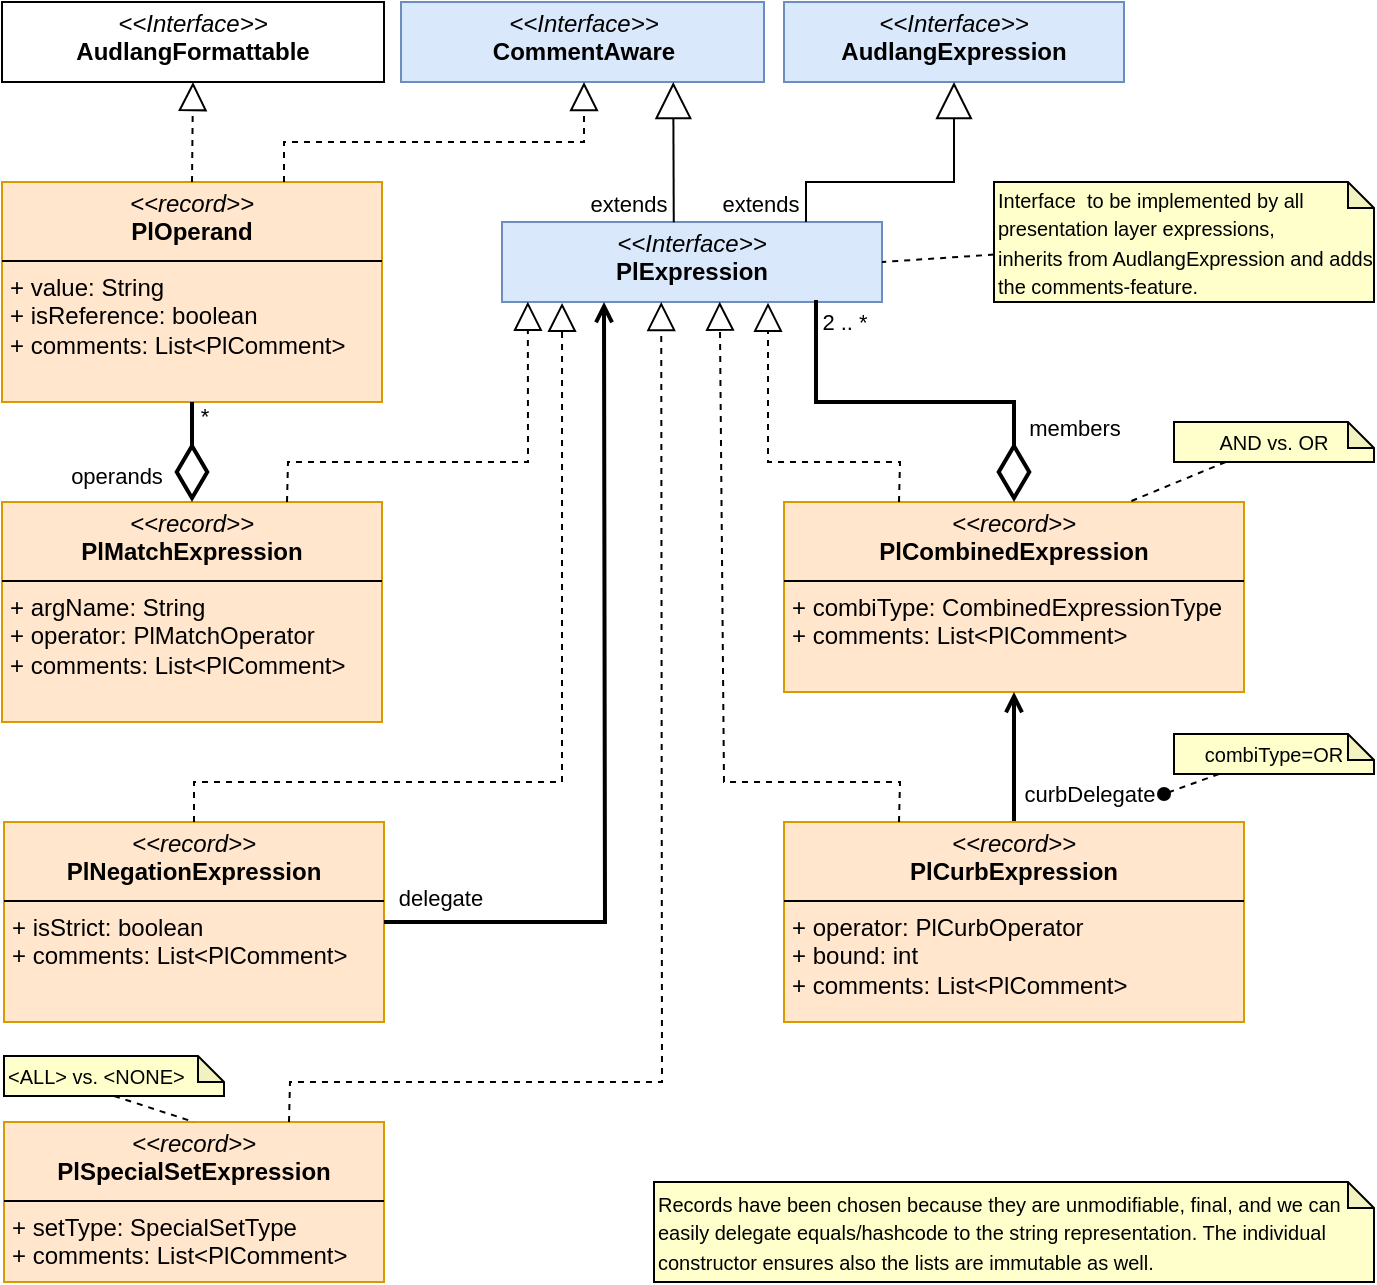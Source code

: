 <mxfile version="24.7.17">
  <diagram name="Expression Hierarchy" id="B6yHBA0yNes8BWCViT4E">
    <mxGraphModel dx="885" dy="609" grid="1" gridSize="10" guides="1" tooltips="1" connect="1" arrows="1" fold="1" page="1" pageScale="1" pageWidth="827" pageHeight="1169" math="0" shadow="0">
      <root>
        <mxCell id="0" />
        <mxCell id="1" parent="0" />
        <mxCell id="3NF6qjgnj08wNpHQOnpI-1" value="&lt;p style=&quot;margin:0px;margin-top:4px;text-align:center;&quot;&gt;&lt;i&gt;&amp;lt;&amp;lt;Interface&amp;gt;&amp;gt;&lt;/i&gt;&lt;br&gt;&lt;b&gt;AudlangExpression&lt;/b&gt;&lt;/p&gt;&lt;p style=&quot;margin:0px;margin-left:4px;&quot;&gt;&lt;br&gt;&lt;/p&gt;" style="verticalAlign=top;align=left;overflow=fill;html=1;whiteSpace=wrap;fillColor=#dae8fc;strokeColor=#6c8ebf;" parent="1" vertex="1">
          <mxGeometry x="410" y="290" width="170" height="40" as="geometry" />
        </mxCell>
        <mxCell id="3NF6qjgnj08wNpHQOnpI-2" value="&lt;p style=&quot;margin:0px;margin-top:4px;text-align:center;&quot;&gt;&lt;i&gt;&amp;lt;&amp;lt;Interface&amp;gt;&amp;gt;&lt;/i&gt;&lt;br&gt;&lt;b&gt;CommentAware&lt;/b&gt;&lt;/p&gt;&lt;p style=&quot;margin:0px;margin-left:4px;&quot;&gt;&lt;br&gt;&lt;/p&gt;" style="verticalAlign=top;align=left;overflow=fill;html=1;whiteSpace=wrap;fillColor=#dae8fc;strokeColor=#6c8ebf;" parent="1" vertex="1">
          <mxGeometry x="218.5" y="290" width="181.5" height="40" as="geometry" />
        </mxCell>
        <mxCell id="3NF6qjgnj08wNpHQOnpI-3" value="&lt;p style=&quot;margin:0px;margin-top:4px;text-align:center;&quot;&gt;&lt;i&gt;&amp;lt;&amp;lt;Interface&amp;gt;&amp;gt;&lt;/i&gt;&lt;br&gt;&lt;b&gt;PlExpression&lt;/b&gt;&lt;/p&gt;" style="verticalAlign=top;align=left;overflow=fill;html=1;whiteSpace=wrap;fillColor=#dae8fc;strokeColor=#6c8ebf;" parent="1" vertex="1">
          <mxGeometry x="269" y="400" width="190" height="40" as="geometry" />
        </mxCell>
        <mxCell id="3NF6qjgnj08wNpHQOnpI-7" value="" style="endArrow=block;endSize=16;endFill=0;html=1;rounded=0;entryX=0.5;entryY=1;entryDx=0;entryDy=0;" parent="1" edge="1">
          <mxGeometry x="-0.861" y="21" width="160" relative="1" as="geometry">
            <mxPoint x="421" y="400" as="sourcePoint" />
            <mxPoint x="495" y="330" as="targetPoint" />
            <Array as="points">
              <mxPoint x="421" y="380" />
              <mxPoint x="495" y="380" />
            </Array>
            <mxPoint as="offset" />
          </mxGeometry>
        </mxCell>
        <mxCell id="3NF6qjgnj08wNpHQOnpI-10" value="" style="endArrow=block;endSize=16;endFill=0;html=1;rounded=0;entryX=0.75;entryY=1;entryDx=0;entryDy=0;exitX=0.452;exitY=0.002;exitDx=0;exitDy=0;exitPerimeter=0;" parent="1" target="3NF6qjgnj08wNpHQOnpI-2" edge="1" source="3NF6qjgnj08wNpHQOnpI-3">
          <mxGeometry x="-0.409" y="20" width="160" relative="1" as="geometry">
            <mxPoint x="369" y="400" as="sourcePoint" />
            <mxPoint x="405" y="330" as="targetPoint" />
            <mxPoint as="offset" />
          </mxGeometry>
        </mxCell>
        <mxCell id="SRTB3e_779GIYS2lEAyd-20" value="extends" style="edgeLabel;html=1;align=center;verticalAlign=middle;resizable=0;points=[];" vertex="1" connectable="0" parent="3NF6qjgnj08wNpHQOnpI-10">
          <mxGeometry x="-0.894" relative="1" as="geometry">
            <mxPoint x="-23" y="-6" as="offset" />
          </mxGeometry>
        </mxCell>
        <mxCell id="SRTB3e_779GIYS2lEAyd-27" value="extends" style="edgeLabel;html=1;align=center;verticalAlign=middle;resizable=0;points=[];" vertex="1" connectable="0" parent="3NF6qjgnj08wNpHQOnpI-10">
          <mxGeometry x="-0.894" relative="1" as="geometry">
            <mxPoint x="43" y="-6" as="offset" />
          </mxGeometry>
        </mxCell>
        <mxCell id="3NF6qjgnj08wNpHQOnpI-12" style="rounded=0;orthogonalLoop=1;jettySize=auto;html=1;entryX=1;entryY=0.5;entryDx=0;entryDy=0;endArrow=none;endFill=0;dashed=1;" parent="1" source="3NF6qjgnj08wNpHQOnpI-11" target="3NF6qjgnj08wNpHQOnpI-3" edge="1">
          <mxGeometry relative="1" as="geometry" />
        </mxCell>
        <mxCell id="3NF6qjgnj08wNpHQOnpI-11" value="&lt;span style=&quot;font-size: 10px;&quot;&gt;Interface&amp;nbsp; to be implemented by all presentation layer expressions,&lt;/span&gt;&lt;div&gt;&lt;span style=&quot;font-size: 10px;&quot;&gt;inherits from AudlangExpression and adds the comments-feature.&lt;/span&gt;&lt;/div&gt;" style="shape=note;whiteSpace=wrap;html=1;backgroundOutline=1;darkOpacity=0.05;size=13;labelBackgroundColor=none;fillColor=#FFFFCC;gradientColor=none;align=left;" parent="1" vertex="1">
          <mxGeometry x="515" y="380" width="190" height="60" as="geometry" />
        </mxCell>
        <mxCell id="3NF6qjgnj08wNpHQOnpI-13" value="&lt;p style=&quot;margin:0px;margin-top:4px;text-align:center;&quot;&gt;&lt;i&gt;&amp;lt;&amp;lt;record&amp;gt;&amp;gt;&lt;/i&gt;&lt;br&gt;&lt;b&gt;PlMatchExpression&lt;/b&gt;&lt;/p&gt;&lt;hr size=&quot;1&quot; style=&quot;border-style:solid;&quot;&gt;&lt;p style=&quot;margin:0px;margin-left:4px;&quot;&gt;+ argName: String&lt;br&gt;+ operator: PlMatchOperator&lt;/p&gt;&lt;p style=&quot;margin:0px;margin-left:4px;&quot;&gt;&lt;span style=&quot;background-color: initial;&quot;&gt;+ comments: List&amp;lt;PlComment&amp;gt;&lt;/span&gt;&lt;br&gt;&lt;/p&gt;" style="verticalAlign=top;align=left;overflow=fill;html=1;whiteSpace=wrap;fillColor=#ffe6cc;strokeColor=#d79b00;" parent="1" vertex="1">
          <mxGeometry x="19" y="540" width="190" height="110" as="geometry" />
        </mxCell>
        <mxCell id="3NF6qjgnj08wNpHQOnpI-14" value="" style="endArrow=block;dashed=1;endFill=0;endSize=12;html=1;rounded=0;exitX=0.75;exitY=0;exitDx=0;exitDy=0;entryX=0.068;entryY=0.996;entryDx=0;entryDy=0;entryPerimeter=0;" parent="1" source="3NF6qjgnj08wNpHQOnpI-13" target="3NF6qjgnj08wNpHQOnpI-3" edge="1">
          <mxGeometry width="160" relative="1" as="geometry">
            <mxPoint x="269" y="460" as="sourcePoint" />
            <mxPoint x="369" y="440" as="targetPoint" />
            <Array as="points">
              <mxPoint x="162" y="520" />
              <mxPoint x="282" y="520" />
            </Array>
          </mxGeometry>
        </mxCell>
        <mxCell id="3NF6qjgnj08wNpHQOnpI-15" value="&lt;span style=&quot;font-size: 10px;&quot;&gt;Records have been chosen because they are unmodifiable, final, and we can easily delegate equals/hashcode to the string representation. The individual constructor ensures also the lists are immutable as well.&lt;/span&gt;" style="shape=note;whiteSpace=wrap;html=1;backgroundOutline=1;darkOpacity=0.05;size=13;labelBackgroundColor=none;fillColor=#FFFFCC;gradientColor=none;align=left;" parent="1" vertex="1">
          <mxGeometry x="345" y="880" width="360" height="50" as="geometry" />
        </mxCell>
        <mxCell id="3NF6qjgnj08wNpHQOnpI-17" value="&lt;p style=&quot;margin:0px;margin-top:4px;text-align:center;&quot;&gt;&lt;i&gt;&amp;lt;&amp;lt;record&amp;gt;&amp;gt;&lt;/i&gt;&lt;br&gt;&lt;b&gt;PlNegationExpression&lt;/b&gt;&lt;/p&gt;&lt;hr size=&quot;1&quot; style=&quot;border-style:solid;&quot;&gt;&lt;p style=&quot;margin:0px;margin-left:4px;&quot;&gt;+ isStrict: boolean&lt;/p&gt;&lt;p style=&quot;margin:0px;margin-left:4px;&quot;&gt;+&amp;nbsp;&lt;span style=&quot;background-color: initial;&quot;&gt;comments: List&amp;lt;PlComment&amp;gt;&lt;/span&gt;&lt;/p&gt;" style="verticalAlign=top;align=left;overflow=fill;html=1;whiteSpace=wrap;fillColor=#ffe6cc;strokeColor=#d79b00;" parent="1" vertex="1">
          <mxGeometry x="20" y="700" width="190" height="100" as="geometry" />
        </mxCell>
        <mxCell id="3NF6qjgnj08wNpHQOnpI-19" value="" style="endArrow=block;dashed=1;endFill=0;endSize=12;html=1;rounded=0;exitX=0.5;exitY=0;exitDx=0;exitDy=0;entryX=0.158;entryY=1.011;entryDx=0;entryDy=0;entryPerimeter=0;" parent="1" source="3NF6qjgnj08wNpHQOnpI-17" edge="1" target="3NF6qjgnj08wNpHQOnpI-3">
          <mxGeometry width="160" relative="1" as="geometry">
            <mxPoint x="204" y="550" as="sourcePoint" />
            <mxPoint x="409" y="440" as="targetPoint" />
            <Array as="points">
              <mxPoint x="115" y="680" />
              <mxPoint x="299" y="680" />
            </Array>
          </mxGeometry>
        </mxCell>
        <mxCell id="3NF6qjgnj08wNpHQOnpI-20" value="&lt;p style=&quot;margin:0px;margin-top:4px;text-align:center;&quot;&gt;&lt;i&gt;&amp;lt;&amp;lt;record&amp;gt;&amp;gt;&lt;/i&gt;&lt;br&gt;&lt;b&gt;PlOperand&lt;/b&gt;&lt;/p&gt;&lt;hr size=&quot;1&quot; style=&quot;border-style:solid;&quot;&gt;&lt;p style=&quot;margin:0px;margin-left:4px;&quot;&gt;+ value: String&lt;br&gt;+ isReference: boolean&lt;/p&gt;&lt;p style=&quot;margin:0px;margin-left:4px;&quot;&gt;+&amp;nbsp;&lt;span style=&quot;background-color: initial;&quot;&gt;comments: List&amp;lt;PlComment&amp;gt;&lt;/span&gt;&lt;/p&gt;" style="verticalAlign=top;align=left;overflow=fill;html=1;whiteSpace=wrap;fillColor=#ffe6cc;strokeColor=#d79b00;" parent="1" vertex="1">
          <mxGeometry x="19" y="380" width="190" height="110" as="geometry" />
        </mxCell>
        <mxCell id="3NF6qjgnj08wNpHQOnpI-21" value="" style="endArrow=block;dashed=1;endFill=0;endSize=12;html=1;rounded=0;" parent="1" edge="1">
          <mxGeometry width="160" relative="1" as="geometry">
            <mxPoint x="160" y="380" as="sourcePoint" />
            <mxPoint x="310" y="330" as="targetPoint" />
            <Array as="points">
              <mxPoint x="160" y="360" />
              <mxPoint x="310" y="360" />
            </Array>
          </mxGeometry>
        </mxCell>
        <mxCell id="3NF6qjgnj08wNpHQOnpI-22" value="&lt;p style=&quot;margin:0px;margin-top:4px;text-align:center;&quot;&gt;&lt;i&gt;&amp;lt;&amp;lt;Interface&amp;gt;&amp;gt;&lt;/i&gt;&lt;br&gt;&lt;b&gt;AudlangFormattable&lt;/b&gt;&lt;/p&gt;&lt;p style=&quot;margin:0px;margin-left:4px;&quot;&gt;&lt;br&gt;&lt;/p&gt;" style="verticalAlign=top;align=left;overflow=fill;html=1;whiteSpace=wrap;" parent="1" vertex="1">
          <mxGeometry x="19" y="290" width="191" height="40" as="geometry" />
        </mxCell>
        <mxCell id="3NF6qjgnj08wNpHQOnpI-23" value="" style="endArrow=block;dashed=1;endFill=0;endSize=12;html=1;rounded=0;entryX=0.5;entryY=1;entryDx=0;entryDy=0;exitX=0.5;exitY=0;exitDx=0;exitDy=0;" parent="1" source="3NF6qjgnj08wNpHQOnpI-20" target="3NF6qjgnj08wNpHQOnpI-22" edge="1">
          <mxGeometry width="160" relative="1" as="geometry">
            <mxPoint x="629" y="285" as="sourcePoint" />
            <mxPoint x="559" y="320" as="targetPoint" />
          </mxGeometry>
        </mxCell>
        <mxCell id="3NF6qjgnj08wNpHQOnpI-24" value="&lt;p style=&quot;margin:0px;margin-top:4px;text-align:center;&quot;&gt;&lt;i&gt;&amp;lt;&amp;lt;record&amp;gt;&amp;gt;&lt;/i&gt;&lt;br&gt;&lt;b&gt;PlSpecialSetExpression&lt;/b&gt;&lt;/p&gt;&lt;hr size=&quot;1&quot; style=&quot;border-style:solid;&quot;&gt;&lt;p style=&quot;margin:0px;margin-left:4px;&quot;&gt;+ setType: SpecialSetType&lt;br&gt;+&amp;nbsp;&lt;span style=&quot;background-color: initial;&quot;&gt;comments: List&amp;lt;PlComment&amp;gt;&lt;/span&gt;&lt;/p&gt;" style="verticalAlign=top;align=left;overflow=fill;html=1;whiteSpace=wrap;fillColor=#ffe6cc;strokeColor=#d79b00;" parent="1" vertex="1">
          <mxGeometry x="20" y="850" width="190" height="80" as="geometry" />
        </mxCell>
        <mxCell id="3NF6qjgnj08wNpHQOnpI-25" value="&lt;span style=&quot;font-size: 10px;&quot;&gt;&amp;lt;ALL&amp;gt; vs. &amp;lt;NONE&amp;gt;&lt;/span&gt;" style="shape=note;whiteSpace=wrap;html=1;backgroundOutline=1;darkOpacity=0.05;size=13;labelBackgroundColor=none;fillColor=#FFFFCC;gradientColor=none;align=left;" parent="1" vertex="1">
          <mxGeometry x="20" y="817" width="110" height="20" as="geometry" />
        </mxCell>
        <mxCell id="3NF6qjgnj08wNpHQOnpI-26" style="rounded=0;orthogonalLoop=1;jettySize=auto;html=1;entryX=0.5;entryY=0;entryDx=0;entryDy=0;endArrow=none;endFill=0;dashed=1;exitX=0.5;exitY=1;exitDx=0;exitDy=0;exitPerimeter=0;" parent="1" source="3NF6qjgnj08wNpHQOnpI-25" target="3NF6qjgnj08wNpHQOnpI-24" edge="1">
          <mxGeometry relative="1" as="geometry" />
        </mxCell>
        <mxCell id="3NF6qjgnj08wNpHQOnpI-27" value="" style="endArrow=block;dashed=1;endFill=0;endSize=12;html=1;rounded=0;exitX=0.75;exitY=0;exitDx=0;exitDy=0;entryX=0.419;entryY=0.999;entryDx=0;entryDy=0;entryPerimeter=0;" parent="1" source="3NF6qjgnj08wNpHQOnpI-24" target="3NF6qjgnj08wNpHQOnpI-3" edge="1">
          <mxGeometry width="160" relative="1" as="geometry">
            <mxPoint x="195" y="680" as="sourcePoint" />
            <mxPoint x="369" y="440" as="targetPoint" />
            <Array as="points">
              <mxPoint x="163" y="830" />
              <mxPoint x="349" y="830" />
            </Array>
          </mxGeometry>
        </mxCell>
        <mxCell id="3NF6qjgnj08wNpHQOnpI-28" value="&lt;p style=&quot;margin:0px;margin-top:4px;text-align:center;&quot;&gt;&lt;i&gt;&amp;lt;&amp;lt;record&amp;gt;&amp;gt;&lt;/i&gt;&lt;br&gt;&lt;b&gt;PlCombinedExpression&lt;/b&gt;&lt;/p&gt;&lt;hr size=&quot;1&quot; style=&quot;border-style:solid;&quot;&gt;&lt;p style=&quot;margin:0px;margin-left:4px;&quot;&gt;+ combiType: CombinedExpressionType&lt;br&gt;&lt;/p&gt;&lt;p style=&quot;margin:0px;margin-left:4px;&quot;&gt;+&amp;nbsp;&lt;span style=&quot;background-color: initial;&quot;&gt;comments: List&amp;lt;PlComment&amp;gt;&lt;/span&gt;&lt;/p&gt;" style="verticalAlign=top;align=left;overflow=fill;html=1;whiteSpace=wrap;fillColor=#ffe6cc;strokeColor=#d79b00;" parent="1" vertex="1">
          <mxGeometry x="410" y="540" width="230" height="95" as="geometry" />
        </mxCell>
        <mxCell id="3NF6qjgnj08wNpHQOnpI-29" value="" style="endArrow=block;dashed=1;endFill=0;endSize=12;html=1;rounded=0;exitX=0.25;exitY=0;exitDx=0;exitDy=0;entryX=0.7;entryY=1.008;entryDx=0;entryDy=0;entryPerimeter=0;" parent="1" source="3NF6qjgnj08wNpHQOnpI-28" target="3NF6qjgnj08wNpHQOnpI-3" edge="1">
          <mxGeometry width="160" relative="1" as="geometry">
            <mxPoint x="261" y="690" as="sourcePoint" />
            <mxPoint x="383" y="440" as="targetPoint" />
            <Array as="points">
              <mxPoint x="468" y="520" />
              <mxPoint x="402" y="520" />
            </Array>
          </mxGeometry>
        </mxCell>
        <mxCell id="3NF6qjgnj08wNpHQOnpI-30" value="&lt;span style=&quot;font-size: 10px;&quot;&gt;AND vs. OR&lt;/span&gt;" style="shape=note;whiteSpace=wrap;html=1;backgroundOutline=1;darkOpacity=0.05;size=13;labelBackgroundColor=none;fillColor=#FFFFCC;gradientColor=none;align=center;" parent="1" vertex="1">
          <mxGeometry x="605" y="500" width="100" height="20" as="geometry" />
        </mxCell>
        <mxCell id="3NF6qjgnj08wNpHQOnpI-31" style="rounded=0;orthogonalLoop=1;jettySize=auto;html=1;entryX=0.75;entryY=0;entryDx=0;entryDy=0;endArrow=none;endFill=0;dashed=1;" parent="1" source="3NF6qjgnj08wNpHQOnpI-30" target="3NF6qjgnj08wNpHQOnpI-28" edge="1">
          <mxGeometry relative="1" as="geometry" />
        </mxCell>
        <mxCell id="SRTB3e_779GIYS2lEAyd-11" style="edgeStyle=orthogonalEdgeStyle;rounded=0;orthogonalLoop=1;jettySize=auto;html=1;exitX=0.5;exitY=0;exitDx=0;exitDy=0;entryX=0.5;entryY=1;entryDx=0;entryDy=0;endArrow=open;endFill=0;strokeWidth=2;" edge="1" parent="1" source="3NF6qjgnj08wNpHQOnpI-32" target="3NF6qjgnj08wNpHQOnpI-28">
          <mxGeometry relative="1" as="geometry" />
        </mxCell>
        <mxCell id="SRTB3e_779GIYS2lEAyd-12" value="curbDelegate&amp;nbsp;" style="edgeLabel;html=1;align=center;verticalAlign=middle;resizable=0;points=[];" vertex="1" connectable="0" parent="SRTB3e_779GIYS2lEAyd-11">
          <mxGeometry x="-0.398" relative="1" as="geometry">
            <mxPoint x="39" y="5" as="offset" />
          </mxGeometry>
        </mxCell>
        <mxCell id="3NF6qjgnj08wNpHQOnpI-32" value="&lt;p style=&quot;margin:0px;margin-top:4px;text-align:center;&quot;&gt;&lt;i&gt;&amp;lt;&amp;lt;record&amp;gt;&amp;gt;&lt;/i&gt;&lt;br&gt;&lt;b&gt;PlCurbExpression&lt;/b&gt;&lt;/p&gt;&lt;hr size=&quot;1&quot; style=&quot;border-style:solid;&quot;&gt;&lt;p style=&quot;margin:0px;margin-left:4px;&quot;&gt;+ operator: PlCurbOperator&lt;/p&gt;&lt;p style=&quot;margin:0px;margin-left:4px;&quot;&gt;+&amp;nbsp;&lt;span style=&quot;background-color: initial;&quot;&gt;bound: int&lt;/span&gt;&lt;/p&gt;&lt;p style=&quot;margin:0px;margin-left:4px;&quot;&gt;+&amp;nbsp;&lt;span style=&quot;background-color: initial;&quot;&gt;comments: List&amp;lt;PlComment&amp;gt;&lt;/span&gt;&lt;span style=&quot;background-color: initial;&quot;&gt;&lt;br&gt;&lt;/span&gt;&lt;/p&gt;" style="verticalAlign=top;align=left;overflow=fill;html=1;whiteSpace=wrap;fillColor=#ffe6cc;strokeColor=#d79b00;" parent="1" vertex="1">
          <mxGeometry x="410" y="700" width="230" height="100" as="geometry" />
        </mxCell>
        <mxCell id="3NF6qjgnj08wNpHQOnpI-34" value="" style="endArrow=block;dashed=1;endFill=0;endSize=12;html=1;rounded=0;exitX=0.25;exitY=0;exitDx=0;exitDy=0;entryX=0.573;entryY=0.996;entryDx=0;entryDy=0;entryPerimeter=0;" parent="1" source="3NF6qjgnj08wNpHQOnpI-32" target="3NF6qjgnj08wNpHQOnpI-3" edge="1">
          <mxGeometry width="160" relative="1" as="geometry">
            <mxPoint x="549" y="700" as="sourcePoint" />
            <mxPoint x="368" y="440" as="targetPoint" />
            <Array as="points">
              <mxPoint x="468" y="680" />
              <mxPoint x="380" y="680" />
            </Array>
          </mxGeometry>
        </mxCell>
        <mxCell id="SRTB3e_779GIYS2lEAyd-1" value="" style="endArrow=diamondThin;endFill=0;endSize=24;html=1;rounded=0;entryX=0.5;entryY=0;entryDx=0;entryDy=0;strokeWidth=2;" edge="1" parent="1" target="3NF6qjgnj08wNpHQOnpI-28">
          <mxGeometry width="160" relative="1" as="geometry">
            <mxPoint x="426" y="439" as="sourcePoint" />
            <mxPoint x="490" y="570" as="targetPoint" />
            <Array as="points">
              <mxPoint x="426" y="490" />
              <mxPoint x="525" y="490" />
            </Array>
          </mxGeometry>
        </mxCell>
        <mxCell id="SRTB3e_779GIYS2lEAyd-5" value="members" style="edgeLabel;html=1;align=center;verticalAlign=middle;resizable=0;points=[];" vertex="1" connectable="0" parent="SRTB3e_779GIYS2lEAyd-1">
          <mxGeometry x="0.662" relative="1" as="geometry">
            <mxPoint x="30" y="-3" as="offset" />
          </mxGeometry>
        </mxCell>
        <mxCell id="SRTB3e_779GIYS2lEAyd-6" value="2 .. *" style="edgeLabel;html=1;align=center;verticalAlign=middle;resizable=0;points=[];" vertex="1" connectable="0" parent="SRTB3e_779GIYS2lEAyd-1">
          <mxGeometry x="-0.942" relative="1" as="geometry">
            <mxPoint x="14" y="5" as="offset" />
          </mxGeometry>
        </mxCell>
        <mxCell id="SRTB3e_779GIYS2lEAyd-16" style="rounded=0;orthogonalLoop=1;jettySize=auto;html=1;endArrow=oval;endFill=1;dashed=1;" edge="1" parent="1" source="SRTB3e_779GIYS2lEAyd-13">
          <mxGeometry relative="1" as="geometry">
            <mxPoint x="600" y="686" as="targetPoint" />
          </mxGeometry>
        </mxCell>
        <mxCell id="SRTB3e_779GIYS2lEAyd-13" value="&lt;span style=&quot;font-size: 10px;&quot;&gt;combiType=OR&lt;/span&gt;" style="shape=note;whiteSpace=wrap;html=1;backgroundOutline=1;darkOpacity=0.05;size=13;labelBackgroundColor=none;fillColor=#FFFFCC;gradientColor=none;align=center;" vertex="1" parent="1">
          <mxGeometry x="605" y="656" width="100" height="20" as="geometry" />
        </mxCell>
        <mxCell id="SRTB3e_779GIYS2lEAyd-17" style="edgeStyle=orthogonalEdgeStyle;rounded=0;orthogonalLoop=1;jettySize=auto;html=1;exitX=1;exitY=0.5;exitDx=0;exitDy=0;endArrow=open;endFill=0;strokeWidth=2;" edge="1" parent="1" source="3NF6qjgnj08wNpHQOnpI-17">
          <mxGeometry relative="1" as="geometry">
            <mxPoint x="320" y="505" as="sourcePoint" />
            <mxPoint x="320" y="440" as="targetPoint" />
          </mxGeometry>
        </mxCell>
        <mxCell id="SRTB3e_779GIYS2lEAyd-18" value="delegate" style="edgeLabel;html=1;align=center;verticalAlign=middle;resizable=0;points=[];" vertex="1" connectable="0" parent="SRTB3e_779GIYS2lEAyd-17">
          <mxGeometry x="-0.398" relative="1" as="geometry">
            <mxPoint x="-83" y="4" as="offset" />
          </mxGeometry>
        </mxCell>
        <mxCell id="SRTB3e_779GIYS2lEAyd-23" value="" style="endArrow=diamondThin;endFill=0;endSize=24;html=1;rounded=0;entryX=0.5;entryY=0;entryDx=0;entryDy=0;strokeWidth=2;exitX=0.5;exitY=1;exitDx=0;exitDy=0;" edge="1" parent="1" source="3NF6qjgnj08wNpHQOnpI-20" target="3NF6qjgnj08wNpHQOnpI-13">
          <mxGeometry width="160" relative="1" as="geometry">
            <mxPoint x="140" y="484" as="sourcePoint" />
            <mxPoint x="259" y="585" as="targetPoint" />
          </mxGeometry>
        </mxCell>
        <mxCell id="SRTB3e_779GIYS2lEAyd-24" value="operands" style="edgeLabel;html=1;align=center;verticalAlign=middle;resizable=0;points=[];" vertex="1" connectable="0" parent="SRTB3e_779GIYS2lEAyd-23">
          <mxGeometry x="0.662" relative="1" as="geometry">
            <mxPoint x="-38" y="-5" as="offset" />
          </mxGeometry>
        </mxCell>
        <mxCell id="SRTB3e_779GIYS2lEAyd-25" value="*" style="edgeLabel;html=1;align=center;verticalAlign=middle;resizable=0;points=[];" vertex="1" connectable="0" parent="SRTB3e_779GIYS2lEAyd-23">
          <mxGeometry x="-0.942" relative="1" as="geometry">
            <mxPoint x="6" y="5" as="offset" />
          </mxGeometry>
        </mxCell>
      </root>
    </mxGraphModel>
  </diagram>
</mxfile>
